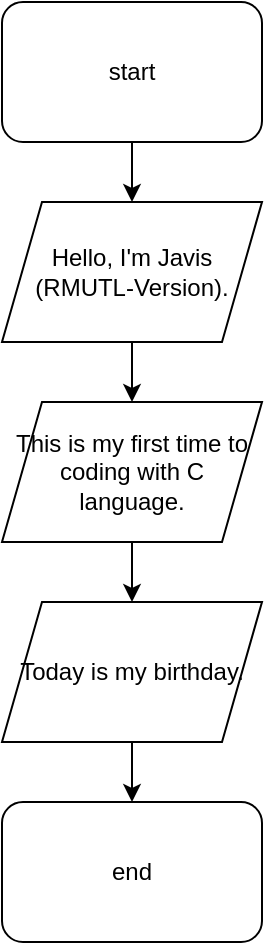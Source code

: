 <mxfile version="24.8.9">
  <diagram name="Page-1" id="d7p9Oa-sKtSY6JDpaFRf">
    <mxGraphModel dx="965" dy="510" grid="1" gridSize="10" guides="1" tooltips="1" connect="1" arrows="1" fold="1" page="1" pageScale="1" pageWidth="850" pageHeight="1100" math="0" shadow="0">
      <root>
        <mxCell id="0" />
        <mxCell id="1" parent="0" />
        <mxCell id="bTPJ0XPaTUNqhLl3BBbu-8" value="" style="edgeStyle=orthogonalEdgeStyle;rounded=0;orthogonalLoop=1;jettySize=auto;html=1;" edge="1" parent="1" source="bTPJ0XPaTUNqhLl3BBbu-1" target="bTPJ0XPaTUNqhLl3BBbu-3">
          <mxGeometry relative="1" as="geometry" />
        </mxCell>
        <mxCell id="bTPJ0XPaTUNqhLl3BBbu-1" value="start" style="rounded=1;whiteSpace=wrap;html=1;" vertex="1" parent="1">
          <mxGeometry x="350" y="170" width="130" height="70" as="geometry" />
        </mxCell>
        <mxCell id="bTPJ0XPaTUNqhLl3BBbu-9" value="" style="edgeStyle=orthogonalEdgeStyle;rounded=0;orthogonalLoop=1;jettySize=auto;html=1;" edge="1" parent="1" source="bTPJ0XPaTUNqhLl3BBbu-3" target="bTPJ0XPaTUNqhLl3BBbu-5">
          <mxGeometry relative="1" as="geometry" />
        </mxCell>
        <mxCell id="bTPJ0XPaTUNqhLl3BBbu-3" value="Hello, I&#39;m Javis (RMUTL-Version)." style="shape=parallelogram;perimeter=parallelogramPerimeter;whiteSpace=wrap;html=1;fixedSize=1;" vertex="1" parent="1">
          <mxGeometry x="350" y="270" width="130" height="70" as="geometry" />
        </mxCell>
        <mxCell id="bTPJ0XPaTUNqhLl3BBbu-10" value="" style="edgeStyle=orthogonalEdgeStyle;rounded=0;orthogonalLoop=1;jettySize=auto;html=1;" edge="1" parent="1" source="bTPJ0XPaTUNqhLl3BBbu-5" target="bTPJ0XPaTUNqhLl3BBbu-7">
          <mxGeometry relative="1" as="geometry" />
        </mxCell>
        <mxCell id="bTPJ0XPaTUNqhLl3BBbu-5" value="This is my first time to coding with C language." style="shape=parallelogram;perimeter=parallelogramPerimeter;whiteSpace=wrap;html=1;fixedSize=1;" vertex="1" parent="1">
          <mxGeometry x="350" y="370" width="130" height="70" as="geometry" />
        </mxCell>
        <mxCell id="bTPJ0XPaTUNqhLl3BBbu-12" value="" style="edgeStyle=orthogonalEdgeStyle;rounded=0;orthogonalLoop=1;jettySize=auto;html=1;" edge="1" parent="1" source="bTPJ0XPaTUNqhLl3BBbu-7" target="bTPJ0XPaTUNqhLl3BBbu-11">
          <mxGeometry relative="1" as="geometry" />
        </mxCell>
        <mxCell id="bTPJ0XPaTUNqhLl3BBbu-7" value="Today is my birthday." style="shape=parallelogram;perimeter=parallelogramPerimeter;whiteSpace=wrap;html=1;fixedSize=1;" vertex="1" parent="1">
          <mxGeometry x="350" y="470" width="130" height="70" as="geometry" />
        </mxCell>
        <mxCell id="bTPJ0XPaTUNqhLl3BBbu-11" value="end" style="rounded=1;whiteSpace=wrap;html=1;" vertex="1" parent="1">
          <mxGeometry x="350" y="570" width="130" height="70" as="geometry" />
        </mxCell>
      </root>
    </mxGraphModel>
  </diagram>
</mxfile>
